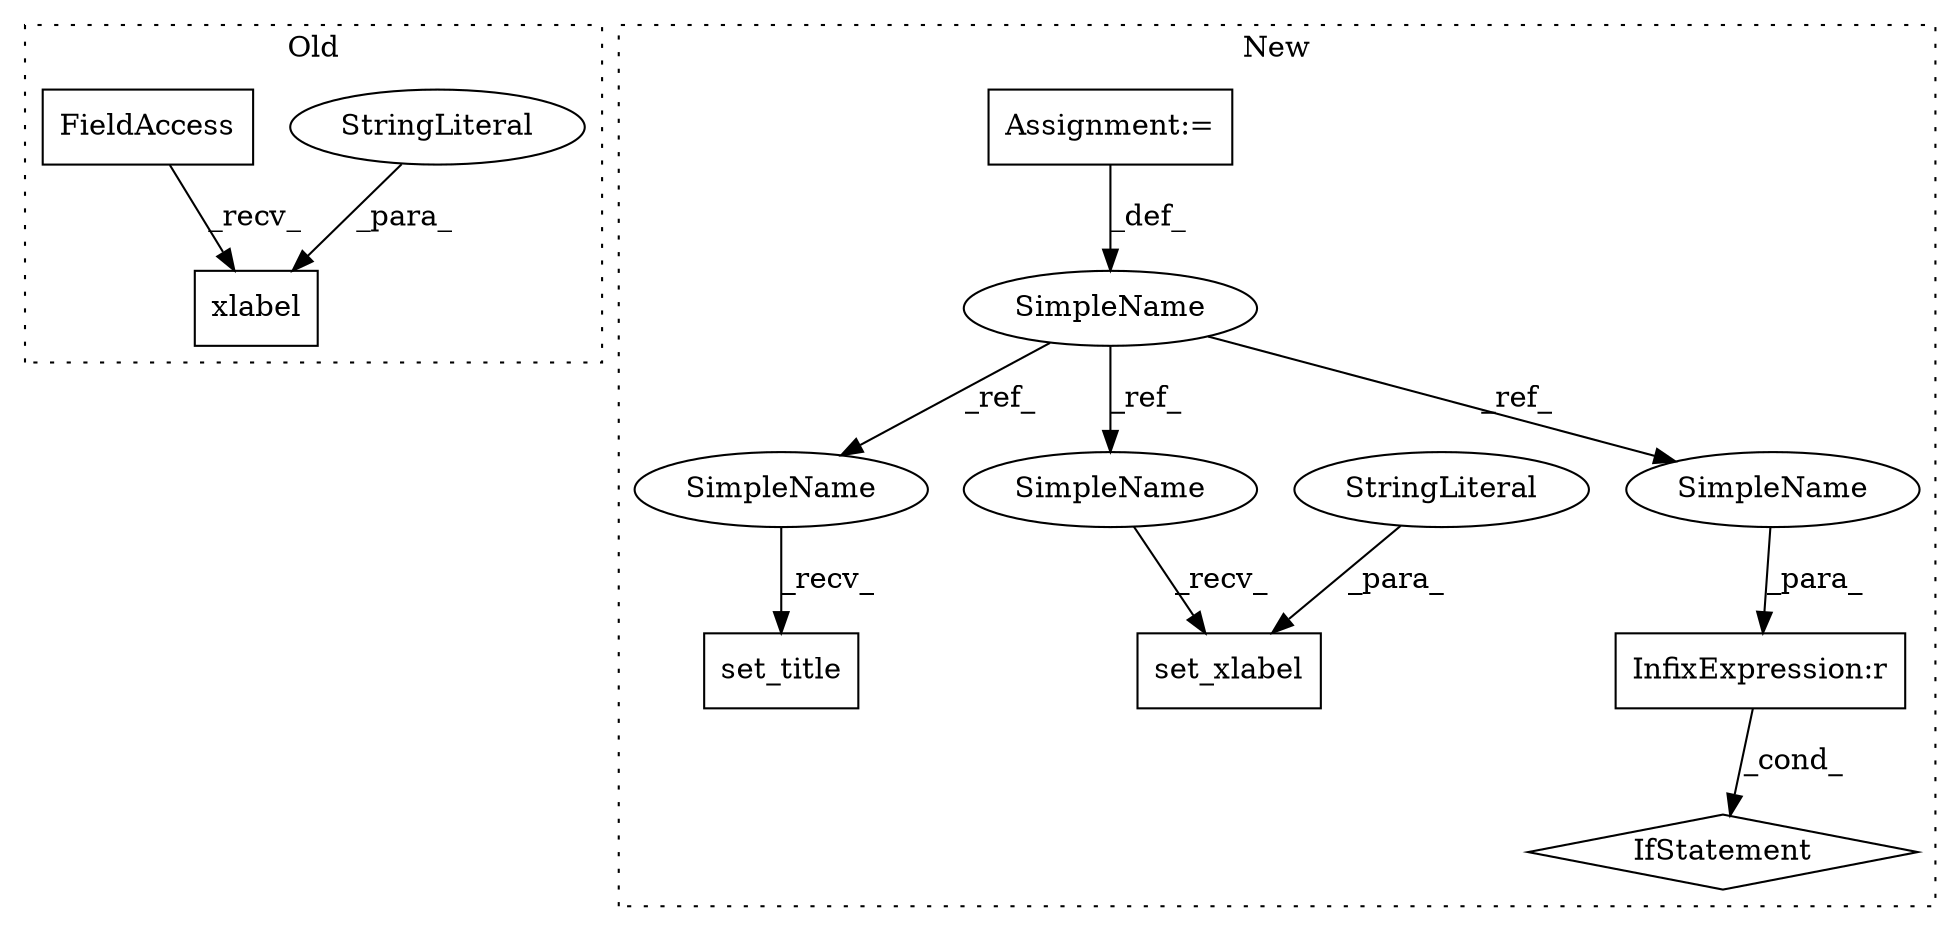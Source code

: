 digraph G {
subgraph cluster0 {
1 [label="xlabel" a="32" s="1747,1775" l="7,1" shape="box"];
3 [label="StringLiteral" a="45" s="1754" l="21" shape="ellipse"];
4 [label="FieldAccess" a="22" s="1729" l="10" shape="box"];
label = "Old";
style="dotted";
}
subgraph cluster1 {
2 [label="IfStatement" a="25" s="525,539" l="4,2" shape="diamond"];
5 [label="InfixExpression:r" a="27" s="531" l="4" shape="box"];
6 [label="Assignment:=" a="7" s="291" l="6" shape="box"];
7 [label="SimpleName" a="42" s="407" l="2" shape="ellipse"];
8 [label="set_xlabel" a="32" s="628,660" l="11,1" shape="box"];
9 [label="set_title" a="32" s="590,618" l="10,1" shape="box"];
10 [label="StringLiteral" a="45" s="639" l="21" shape="ellipse"];
11 [label="SimpleName" a="42" s="587" l="2" shape="ellipse"];
12 [label="SimpleName" a="42" s="529" l="2" shape="ellipse"];
13 [label="SimpleName" a="42" s="625" l="2" shape="ellipse"];
label = "New";
style="dotted";
}
3 -> 1 [label="_para_"];
4 -> 1 [label="_recv_"];
5 -> 2 [label="_cond_"];
6 -> 7 [label="_def_"];
7 -> 11 [label="_ref_"];
7 -> 13 [label="_ref_"];
7 -> 12 [label="_ref_"];
10 -> 8 [label="_para_"];
11 -> 9 [label="_recv_"];
12 -> 5 [label="_para_"];
13 -> 8 [label="_recv_"];
}
